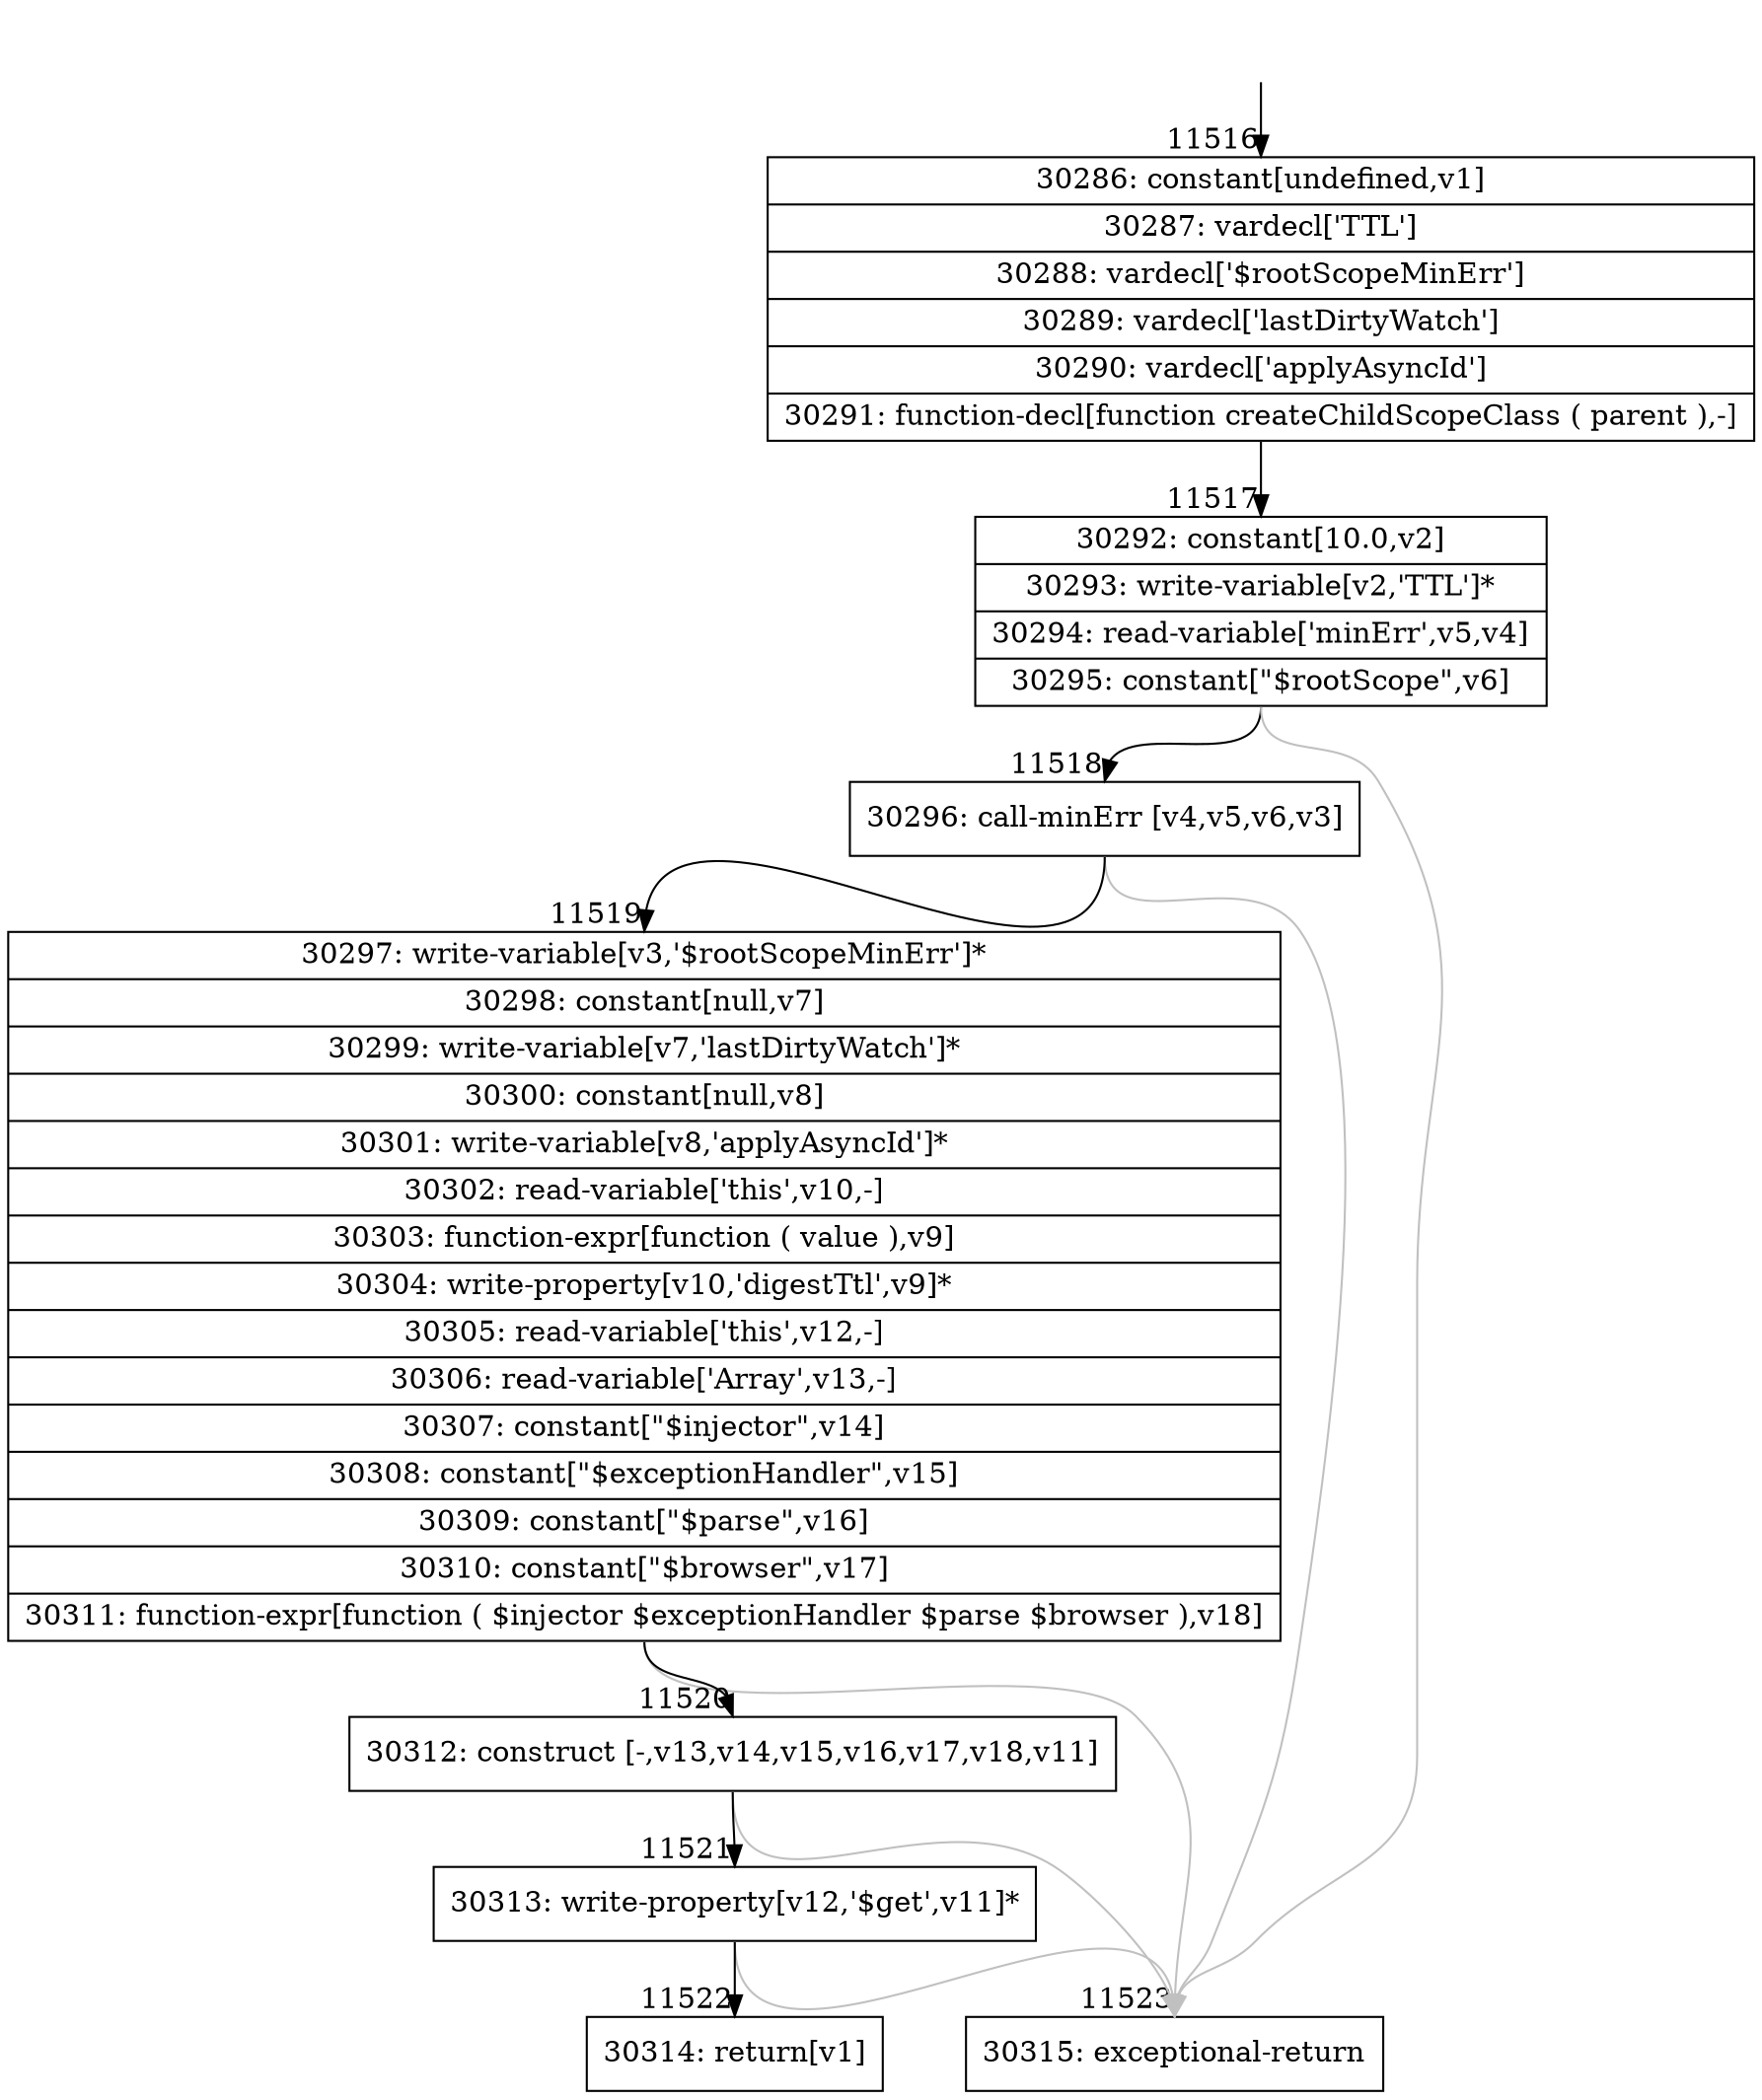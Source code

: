 digraph {
rankdir="TD"
BB_entry842[shape=none,label=""];
BB_entry842 -> BB11516 [tailport=s, headport=n, headlabel="    11516"]
BB11516 [shape=record label="{30286: constant[undefined,v1]|30287: vardecl['TTL']|30288: vardecl['$rootScopeMinErr']|30289: vardecl['lastDirtyWatch']|30290: vardecl['applyAsyncId']|30291: function-decl[function createChildScopeClass ( parent ),-]}" ] 
BB11516 -> BB11517 [tailport=s, headport=n, headlabel="      11517"]
BB11517 [shape=record label="{30292: constant[10.0,v2]|30293: write-variable[v2,'TTL']*|30294: read-variable['minErr',v5,v4]|30295: constant[\"$rootScope\",v6]}" ] 
BB11517 -> BB11518 [tailport=s, headport=n, headlabel="      11518"]
BB11517 -> BB11523 [tailport=s, headport=n, color=gray, headlabel="      11523"]
BB11518 [shape=record label="{30296: call-minErr [v4,v5,v6,v3]}" ] 
BB11518 -> BB11519 [tailport=s, headport=n, headlabel="      11519"]
BB11518 -> BB11523 [tailport=s, headport=n, color=gray]
BB11519 [shape=record label="{30297: write-variable[v3,'$rootScopeMinErr']*|30298: constant[null,v7]|30299: write-variable[v7,'lastDirtyWatch']*|30300: constant[null,v8]|30301: write-variable[v8,'applyAsyncId']*|30302: read-variable['this',v10,-]|30303: function-expr[function ( value ),v9]|30304: write-property[v10,'digestTtl',v9]*|30305: read-variable['this',v12,-]|30306: read-variable['Array',v13,-]|30307: constant[\"$injector\",v14]|30308: constant[\"$exceptionHandler\",v15]|30309: constant[\"$parse\",v16]|30310: constant[\"$browser\",v17]|30311: function-expr[function ( $injector $exceptionHandler $parse $browser ),v18]}" ] 
BB11519 -> BB11520 [tailport=s, headport=n, headlabel="      11520"]
BB11519 -> BB11523 [tailport=s, headport=n, color=gray]
BB11520 [shape=record label="{30312: construct [-,v13,v14,v15,v16,v17,v18,v11]}" ] 
BB11520 -> BB11521 [tailport=s, headport=n, headlabel="      11521"]
BB11520 -> BB11523 [tailport=s, headport=n, color=gray]
BB11521 [shape=record label="{30313: write-property[v12,'$get',v11]*}" ] 
BB11521 -> BB11522 [tailport=s, headport=n, headlabel="      11522"]
BB11521 -> BB11523 [tailport=s, headport=n, color=gray]
BB11522 [shape=record label="{30314: return[v1]}" ] 
BB11523 [shape=record label="{30315: exceptional-return}" ] 
//#$~ 16248
}
